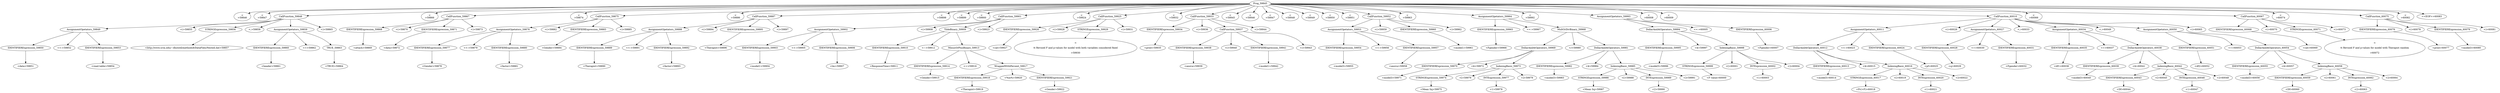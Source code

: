 digraph {

"Prog_59845"->"<
>59846";
"Prog_59845"->"<
>59847";
"Prog_59845"->"CallFunction_59848";
"CallFunction_59848"->"AssignmentOpetators_59849";
"AssignmentOpetators_59849"->"IDENTIFIERExpression_59850";
"IDENTIFIERExpression_59850"->"<data>59851";
"AssignmentOpetators_59849"->"<<->59852";
"AssignmentOpetators_59849"->"IDENTIFIERExpression_59853";
"IDENTIFIERExpression_59853"->"<read.table>59854";
"CallFunction_59848"->"<(>59855";
"CallFunction_59848"->"STRINGExpression_59856";
"STRINGExpression_59856"->"<http://www.uvm.edu/~dhowell/methods8/DataFiles/Nested.dat>59857";
"CallFunction_59848"->"<,>59858";
"CallFunction_59848"->"AssignmentOpetators_59859";
"AssignmentOpetators_59859"->"IDENTIFIERExpression_59860";
"IDENTIFIERExpression_59860"->"<header>59861";
"AssignmentOpetators_59859"->"<=>59862";
"AssignmentOpetators_59859"->"TRUE_59863";
"TRUE_59863"->"<TRUE>59864";
"CallFunction_59848"->"<)>59865";
"Prog_59845"->"<
>59866";
"Prog_59845"->"CallFunction_59867";
"CallFunction_59867"->"IDENTIFIERExpression_59868";
"IDENTIFIERExpression_59868"->"<attach>59869";
"CallFunction_59867"->"<(>59870";
"CallFunction_59867"->"IDENTIFIERExpression_59871";
"IDENTIFIERExpression_59871"->"<data>59872";
"CallFunction_59867"->"<)>59873";
"Prog_59845"->"<
>59874";
"Prog_59845"->"CallFunction_59875";
"CallFunction_59875"->"AssignmentOpetators_59876";
"AssignmentOpetators_59876"->"IDENTIFIERExpression_59877";
"IDENTIFIERExpression_59877"->"<Gender>59878";
"AssignmentOpetators_59876"->"<<->59879";
"AssignmentOpetators_59876"->"IDENTIFIERExpression_59880";
"IDENTIFIERExpression_59880"->"<factor>59881";
"CallFunction_59875"->"<(>59882";
"CallFunction_59875"->"IDENTIFIERExpression_59883";
"IDENTIFIERExpression_59883"->"<Gender>59884";
"CallFunction_59875"->"<)>59885";
"Prog_59845"->"<
>59886";
"Prog_59845"->"CallFunction_59887";
"CallFunction_59887"->"AssignmentOpetators_59888";
"AssignmentOpetators_59888"->"IDENTIFIERExpression_59889";
"IDENTIFIERExpression_59889"->"<Therapist>59890";
"AssignmentOpetators_59888"->"<<->59891";
"AssignmentOpetators_59888"->"IDENTIFIERExpression_59892";
"IDENTIFIERExpression_59892"->"<factor>59893";
"CallFunction_59887"->"<(>59894";
"CallFunction_59887"->"IDENTIFIERExpression_59895";
"IDENTIFIERExpression_59895"->"<Therapist>59896";
"CallFunction_59887"->"<)>59897";
"Prog_59845"->"<
>59898";
"Prog_59845"->"<
>59899";
"Prog_59845"->"<
>59900";
"Prog_59845"->"CallFunction_59901";
"CallFunction_59901"->"AssignmentOpetators_59902";
"AssignmentOpetators_59902"->"IDENTIFIERExpression_59903";
"IDENTIFIERExpression_59903"->"<model1>59904";
"AssignmentOpetators_59902"->"<<->59905";
"AssignmentOpetators_59902"->"IDENTIFIERExpression_59906";
"IDENTIFIERExpression_59906"->"<lm>59907";
"CallFunction_59901"->"<(>59908";
"CallFunction_59901"->"TildeBinary_59909";
"TildeBinary_59909"->"IDENTIFIERExpression_59910";
"IDENTIFIERExpression_59910"->"<ResponseTime>59911";
"TildeBinary_59909"->"<~>59912";
"TildeBinary_59909"->"MinusOrPlusBinary_59913";
"MinusOrPlusBinary_59913"->"IDENTIFIERExpression_59914";
"IDENTIFIERExpression_59914"->"<Gender>59915";
"MinusOrPlusBinary_59913"->"<+>59916";
"MinusOrPlusBinary_59913"->"WrappedWithPercent_59917";
"WrappedWithPercent_59917"->"IDENTIFIERExpression_59918";
"IDENTIFIERExpression_59918"->"<Therapist>59919";
"WrappedWithPercent_59917"->"<%in%>59920";
"WrappedWithPercent_59917"->"IDENTIFIERExpression_59921";
"IDENTIFIERExpression_59921"->"<Gender>59922";
"CallFunction_59901"->"<)>59923";
"Prog_59845"->"<
>59924";
"Prog_59845"->"CallFunction_59925";
"CallFunction_59925"->"IDENTIFIERExpression_59926";
"IDENTIFIERExpression_59926"->"<cat>59927";
"CallFunction_59925"->"<(>59928";
"CallFunction_59925"->"STRINGExpression_59929";
"STRINGExpression_59929"->"<\n\n\t\t Revised F and p-values for model with both variables considered fixed\n\n>59930";
"CallFunction_59925"->"<)>59931";
"Prog_59845"->"<
>59932";
"Prog_59845"->"CallFunction_59933";
"CallFunction_59933"->"IDENTIFIERExpression_59934";
"IDENTIFIERExpression_59934"->"<print>59935";
"CallFunction_59933"->"<(>59936";
"CallFunction_59933"->"CallFunction_59937";
"CallFunction_59937"->"IDENTIFIERExpression_59938";
"IDENTIFIERExpression_59938"->"<anova>59939";
"CallFunction_59937"->"<(>59940";
"CallFunction_59937"->"IDENTIFIERExpression_59941";
"IDENTIFIERExpression_59941"->"<model1>59942";
"CallFunction_59937"->"<)>59943";
"CallFunction_59933"->"<)>59944";
"Prog_59845"->"<
>59945";
"Prog_59845"->"<
>59946";
"Prog_59845"->"<
>59947";
"Prog_59845"->"<
>59948";
"Prog_59845"->"<
>59949";
"Prog_59845"->"<
>59950";
"Prog_59845"->"<
>59951";
"Prog_59845"->"CallFunction_59952";
"CallFunction_59952"->"AssignmentOpetators_59953";
"AssignmentOpetators_59953"->"IDENTIFIERExpression_59954";
"IDENTIFIERExpression_59954"->"<model3>59955";
"AssignmentOpetators_59953"->"<<->59956";
"AssignmentOpetators_59953"->"IDENTIFIERExpression_59957";
"IDENTIFIERExpression_59957"->"<anova>59958";
"CallFunction_59952"->"<(>59959";
"CallFunction_59952"->"IDENTIFIERExpression_59960";
"IDENTIFIERExpression_59960"->"<model1>59961";
"CallFunction_59952"->"<)>59962";
"Prog_59845"->"<
>59963";
"Prog_59845"->"AssignmentOpetators_59964";
"AssignmentOpetators_59964"->"IDENTIFIERExpression_59965";
"IDENTIFIERExpression_59965"->"<Fgender>59966";
"AssignmentOpetators_59964"->"<<->59967";
"AssignmentOpetators_59964"->"MultOrDivBinary_59968";
"MultOrDivBinary_59968"->"DollarAndAtOperators_59969";
"DollarAndAtOperators_59969"->"IDENTIFIERExpression_59970";
"IDENTIFIERExpression_59970"->"<model3>59971";
"DollarAndAtOperators_59969"->"<$>59972";
"DollarAndAtOperators_59969"->"IndexingBasic_59973";
"IndexingBasic_59973"->"STRINGExpression_59974";
"STRINGExpression_59974"->"<Mean Sq>59975";
"IndexingBasic_59973"->"<[>59976";
"IndexingBasic_59973"->"INTExpression_59977";
"INTExpression_59977"->"<1>59978";
"IndexingBasic_59973"->"<]>59979";
"MultOrDivBinary_59968"->"</>59980";
"MultOrDivBinary_59968"->"DollarAndAtOperators_59981";
"DollarAndAtOperators_59981"->"IDENTIFIERExpression_59982";
"IDENTIFIERExpression_59982"->"<model3>59983";
"DollarAndAtOperators_59981"->"<$>59984";
"DollarAndAtOperators_59981"->"IndexingBasic_59985";
"IndexingBasic_59985"->"STRINGExpression_59986";
"STRINGExpression_59986"->"<Mean Sq>59987";
"IndexingBasic_59985"->"<[>59988";
"IndexingBasic_59985"->"INTExpression_59989";
"INTExpression_59989"->"<2>59990";
"IndexingBasic_59985"->"<]>59991";
"Prog_59845"->"<
>59992";
"Prog_59845"->"AssignmentOpetators_59993";
"AssignmentOpetators_59993"->"DollarAndAtOperators_59994";
"DollarAndAtOperators_59994"->"IDENTIFIERExpression_59995";
"IDENTIFIERExpression_59995"->"<model3>59996";
"DollarAndAtOperators_59994"->"<$>59997";
"DollarAndAtOperators_59994"->"IndexingBasic_59998";
"IndexingBasic_59998"->"STRINGExpression_59999";
"STRINGExpression_59999"->"<F value>60000";
"IndexingBasic_59998"->"<[>60001";
"IndexingBasic_59998"->"INTExpression_60002";
"INTExpression_60002"->"<1>60003";
"IndexingBasic_59998"->"<]>60004";
"AssignmentOpetators_59993"->"<<->60005";
"AssignmentOpetators_59993"->"IDENTIFIERExpression_60006";
"IDENTIFIERExpression_60006"->"<Fgender>60007";
"Prog_59845"->"<
>60008";
"Prog_59845"->"<
>60009";
"Prog_59845"->"CallFunction_60010";
"CallFunction_60010"->"AssignmentOpetators_60011";
"AssignmentOpetators_60011"->"DollarAndAtOperators_60012";
"DollarAndAtOperators_60012"->"IDENTIFIERExpression_60013";
"IDENTIFIERExpression_60013"->"<model3>60014";
"DollarAndAtOperators_60012"->"<$>60015";
"DollarAndAtOperators_60012"->"IndexingBasic_60016";
"IndexingBasic_60016"->"STRINGExpression_60017";
"STRINGExpression_60017"->"<Pr(>F)>60018";
"IndexingBasic_60016"->"<[>60019";
"IndexingBasic_60016"->"INTExpression_60020";
"INTExpression_60020"->"<1>60021";
"IndexingBasic_60016"->"<]>60022";
"AssignmentOpetators_60011"->"<<->60023";
"AssignmentOpetators_60011"->"IDENTIFIERExpression_60024";
"IDENTIFIERExpression_60024"->"<pf>60025";
"CallFunction_60010"->"<(>60026";
"CallFunction_60010"->"AssignmentOpetators_60027";
"AssignmentOpetators_60027"->"IDENTIFIERExpression_60028";
"IDENTIFIERExpression_60028"->"<q>60029";
"AssignmentOpetators_60027"->"<=>60030";
"AssignmentOpetators_60027"->"IDENTIFIERExpression_60031";
"IDENTIFIERExpression_60031"->"<Fgender>60032";
"CallFunction_60010"->"<,>60033";
"CallFunction_60010"->"AssignmentOpetators_60034";
"AssignmentOpetators_60034"->"IDENTIFIERExpression_60035";
"IDENTIFIERExpression_60035"->"<df1>60036";
"AssignmentOpetators_60034"->"<=>60037";
"AssignmentOpetators_60034"->"DollarAndAtOperators_60038";
"DollarAndAtOperators_60038"->"IDENTIFIERExpression_60039";
"IDENTIFIERExpression_60039"->"<model3>60040";
"DollarAndAtOperators_60038"->"<$>60041";
"DollarAndAtOperators_60038"->"IndexingBasic_60042";
"IndexingBasic_60042"->"IDENTIFIERExpression_60043";
"IDENTIFIERExpression_60043"->"<Df>60044";
"IndexingBasic_60042"->"<[>60045";
"IndexingBasic_60042"->"INTExpression_60046";
"INTExpression_60046"->"<1>60047";
"IndexingBasic_60042"->"<]>60048";
"CallFunction_60010"->"<,>60049";
"CallFunction_60010"->"AssignmentOpetators_60050";
"AssignmentOpetators_60050"->"IDENTIFIERExpression_60051";
"IDENTIFIERExpression_60051"->"<df2>60052";
"AssignmentOpetators_60050"->"<=>60053";
"AssignmentOpetators_60050"->"DollarAndAtOperators_60054";
"DollarAndAtOperators_60054"->"IDENTIFIERExpression_60055";
"IDENTIFIERExpression_60055"->"<model3>60056";
"DollarAndAtOperators_60054"->"<$>60057";
"DollarAndAtOperators_60054"->"IndexingBasic_60058";
"IndexingBasic_60058"->"IDENTIFIERExpression_60059";
"IDENTIFIERExpression_60059"->"<Df>60060";
"IndexingBasic_60058"->"<[>60061";
"IndexingBasic_60058"->"INTExpression_60062";
"INTExpression_60062"->"<2>60063";
"IndexingBasic_60058"->"<]>60064";
"CallFunction_60010"->"<)>60065";
"Prog_59845"->"<
>60066";
"Prog_59845"->"CallFunction_60067";
"CallFunction_60067"->"IDENTIFIERExpression_60068";
"IDENTIFIERExpression_60068"->"<cat>60069";
"CallFunction_60067"->"<(>60070";
"CallFunction_60067"->"STRINGExpression_60071";
"STRINGExpression_60071"->"<\n\n\t\t Revised F and p-values for model with Therapist random\n\n>60072";
"CallFunction_60067"->"<)>60073";
"Prog_59845"->"<
>60074";
"Prog_59845"->"CallFunction_60075";
"CallFunction_60075"->"IDENTIFIERExpression_60076";
"IDENTIFIERExpression_60076"->"<print>60077";
"CallFunction_60075"->"<(>60078";
"CallFunction_60075"->"IDENTIFIERExpression_60079";
"IDENTIFIERExpression_60079"->"<model3>60080";
"CallFunction_60075"->"<)>60081";
"Prog_59845"->"<
>60082";
"Prog_59845"->"<<EOF>>60083";
}
